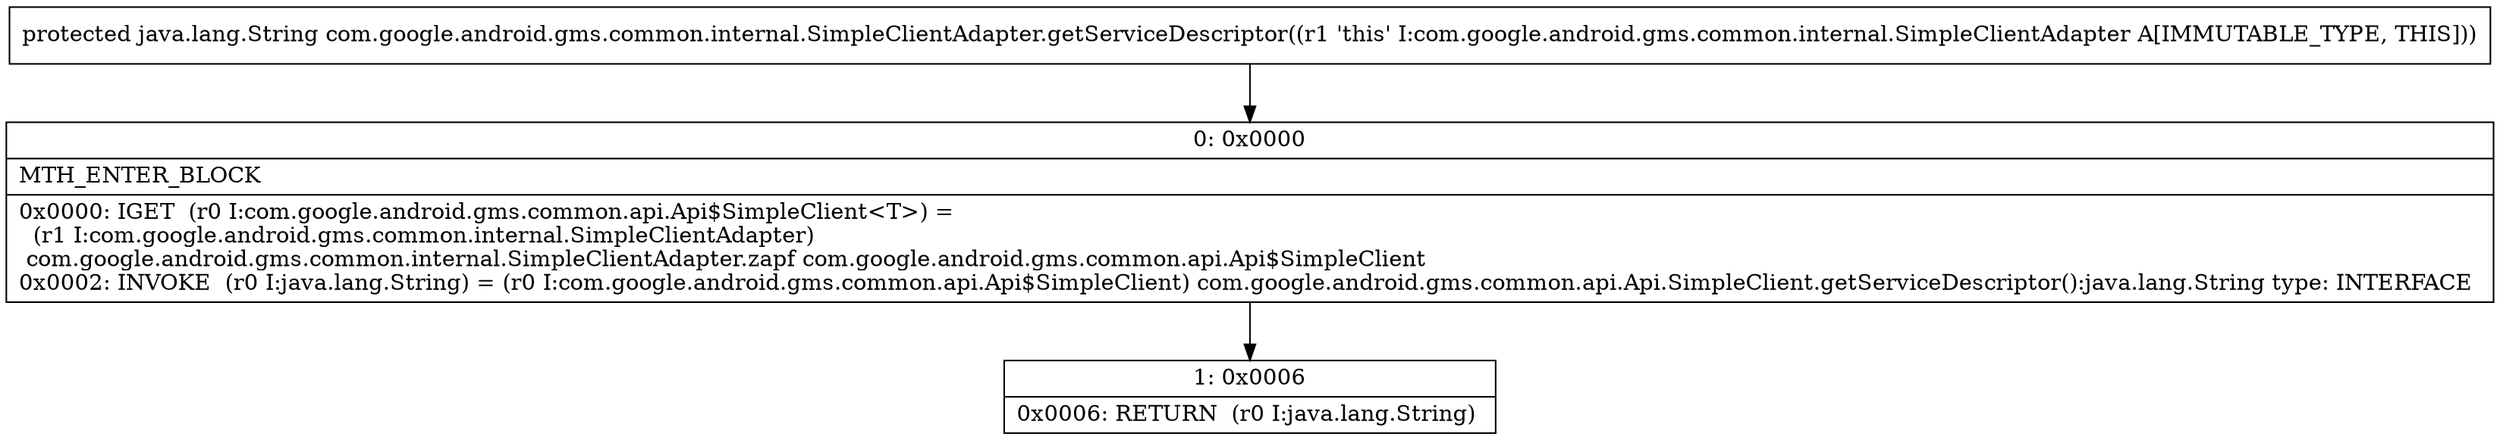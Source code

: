 digraph "CFG forcom.google.android.gms.common.internal.SimpleClientAdapter.getServiceDescriptor()Ljava\/lang\/String;" {
Node_0 [shape=record,label="{0\:\ 0x0000|MTH_ENTER_BLOCK\l|0x0000: IGET  (r0 I:com.google.android.gms.common.api.Api$SimpleClient\<T\>) = \l  (r1 I:com.google.android.gms.common.internal.SimpleClientAdapter)\l com.google.android.gms.common.internal.SimpleClientAdapter.zapf com.google.android.gms.common.api.Api$SimpleClient \l0x0002: INVOKE  (r0 I:java.lang.String) = (r0 I:com.google.android.gms.common.api.Api$SimpleClient) com.google.android.gms.common.api.Api.SimpleClient.getServiceDescriptor():java.lang.String type: INTERFACE \l}"];
Node_1 [shape=record,label="{1\:\ 0x0006|0x0006: RETURN  (r0 I:java.lang.String) \l}"];
MethodNode[shape=record,label="{protected java.lang.String com.google.android.gms.common.internal.SimpleClientAdapter.getServiceDescriptor((r1 'this' I:com.google.android.gms.common.internal.SimpleClientAdapter A[IMMUTABLE_TYPE, THIS])) }"];
MethodNode -> Node_0;
Node_0 -> Node_1;
}

